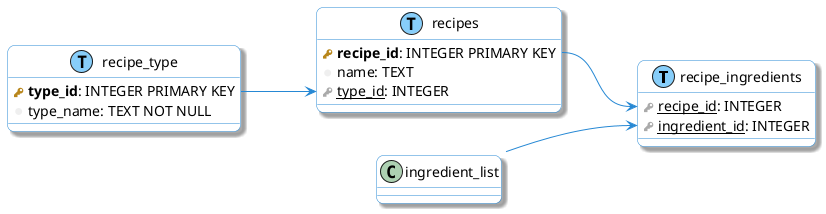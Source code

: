 @startuml

left to right direction
skinparam roundcorner 15
skinparam shadowing true
skinparam handwritten false
skinparam class {
    BackgroundColor white
    ArrowColor #2688d4
    BorderColor #2688d4
}

!define table(x) entity x << (T, LightSkyBlue) >>
!define primary_key(x) <b><color:#b8861b><&key></color> x</b>
!define foreign_key(x) <color:#aaaaaa><&key></color> <u>x</u>
!define column(x) <color:#efefef><&media-record></color> x
!define column_fk(x) <color:#efefef><&media-record></color> <u>x</u>

table( recipe_ingredients ) {
  foreign_key( recipe_id ): INTEGER
  foreign_key( ingredient_id ): INTEGER
}

table( recipe_type ) {
  primary_key( type_id ): INTEGER PRIMARY KEY
  column( type_name ): TEXT NOT NULL
}

table( recipes ) {
  primary_key( recipe_id ): INTEGER PRIMARY KEY
  column( name ): TEXT
  foreign_key( type_id ): INTEGER
}

ingredient_list::ingredient_id --> recipe_ingredients::ingredient_id
recipes::recipe_id --> recipe_ingredients::recipe_id
recipe_type::type_id --> recipes::type_id

@enduml